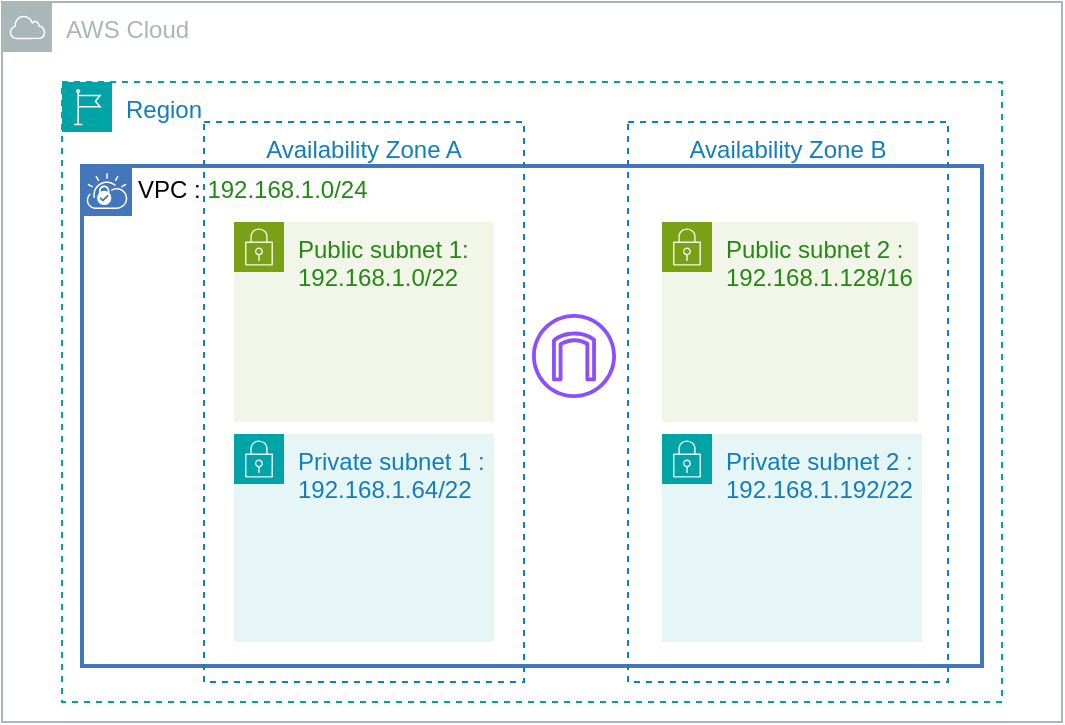<mxfile version="24.2.2" type="github">
  <diagram name="Page-1" id="bRULm2HhSNIIncVrvaSl">
    <mxGraphModel dx="631" dy="748" grid="1" gridSize="10" guides="1" tooltips="1" connect="1" arrows="1" fold="1" page="1" pageScale="1" pageWidth="827" pageHeight="1169" math="0" shadow="0">
      <root>
        <mxCell id="0" />
        <mxCell id="1" parent="0" />
        <mxCell id="HyRW067U_DmT28mFm7Wc-1" value="AWS Cloud" style="sketch=0;outlineConnect=0;gradientColor=none;html=1;whiteSpace=wrap;fontSize=12;fontStyle=0;shape=mxgraph.aws4.group;grIcon=mxgraph.aws4.group_aws_cloud;strokeColor=#AAB7B8;fillColor=none;verticalAlign=top;align=left;spacingLeft=30;fontColor=#AAB7B8;dashed=0;" parent="1" vertex="1">
          <mxGeometry x="130" y="80" width="530" height="360" as="geometry" />
        </mxCell>
        <mxCell id="HyRW067U_DmT28mFm7Wc-2" value="Region" style="points=[[0,0],[0.25,0],[0.5,0],[0.75,0],[1,0],[1,0.25],[1,0.5],[1,0.75],[1,1],[0.75,1],[0.5,1],[0.25,1],[0,1],[0,0.75],[0,0.5],[0,0.25]];outlineConnect=0;gradientColor=none;html=1;whiteSpace=wrap;fontSize=12;fontStyle=0;container=1;pointerEvents=0;collapsible=0;recursiveResize=0;shape=mxgraph.aws4.group;grIcon=mxgraph.aws4.group_region;strokeColor=#00A4A6;fillColor=none;verticalAlign=top;align=left;spacingLeft=30;fontColor=#147EBA;dashed=1;" parent="1" vertex="1">
          <mxGeometry x="160" y="120" width="470" height="310" as="geometry" />
        </mxCell>
        <mxCell id="HyRW067U_DmT28mFm7Wc-3" value="VPC :&amp;nbsp;&lt;span style=&quot;color: rgb(36, 136, 20);&quot;&gt;192.168.1.0/24&lt;/span&gt;" style="shape=mxgraph.ibm.box;prType=vpc;fontStyle=0;verticalAlign=top;align=left;spacingLeft=32;spacingTop=4;fillColor=none;rounded=0;whiteSpace=wrap;html=1;strokeColor=#4376BB;strokeWidth=2;dashed=0;container=1;spacing=-4;collapsible=0;expand=0;recursiveResize=0;" parent="HyRW067U_DmT28mFm7Wc-2" vertex="1">
          <mxGeometry x="10" y="42" width="450" height="250" as="geometry" />
        </mxCell>
        <mxCell id="vwch8mvd7_ARNedPxH75-3" value="" style="sketch=0;outlineConnect=0;fontColor=#232F3E;gradientColor=none;fillColor=#8C4FFF;strokeColor=none;dashed=0;verticalLabelPosition=bottom;verticalAlign=top;align=center;html=1;fontSize=12;fontStyle=0;aspect=fixed;pointerEvents=1;shape=mxgraph.aws4.internet_gateway;" vertex="1" parent="HyRW067U_DmT28mFm7Wc-3">
          <mxGeometry x="225" y="74" width="42" height="42" as="geometry" />
        </mxCell>
        <mxCell id="vwch8mvd7_ARNedPxH75-1" value="Availability Zone A" style="fillColor=none;strokeColor=#147EBA;dashed=1;verticalAlign=top;fontStyle=0;fontColor=#147EBA;whiteSpace=wrap;html=1;" vertex="1" parent="HyRW067U_DmT28mFm7Wc-2">
          <mxGeometry x="71" y="20" width="160" height="280" as="geometry" />
        </mxCell>
        <mxCell id="vwch8mvd7_ARNedPxH75-2" value="Availability Zone B" style="fillColor=none;strokeColor=#147EBA;dashed=1;verticalAlign=top;fontStyle=0;fontColor=#147EBA;whiteSpace=wrap;html=1;" vertex="1" parent="HyRW067U_DmT28mFm7Wc-2">
          <mxGeometry x="283" y="20" width="160" height="280" as="geometry" />
        </mxCell>
        <mxCell id="vwch8mvd7_ARNedPxH75-4" value="Public subnet 2 :&lt;div&gt;192.168.1.128/16&lt;br&gt;&lt;div&gt;&lt;br&gt;&lt;/div&gt;&lt;/div&gt;" style="points=[[0,0],[0.25,0],[0.5,0],[0.75,0],[1,0],[1,0.25],[1,0.5],[1,0.75],[1,1],[0.75,1],[0.5,1],[0.25,1],[0,1],[0,0.75],[0,0.5],[0,0.25]];outlineConnect=0;gradientColor=none;html=1;whiteSpace=wrap;fontSize=12;fontStyle=0;container=1;pointerEvents=0;collapsible=0;recursiveResize=0;shape=mxgraph.aws4.group;grIcon=mxgraph.aws4.group_security_group;grStroke=0;strokeColor=#7AA116;fillColor=#F2F6E8;verticalAlign=top;align=left;spacingLeft=30;fontColor=#248814;dashed=0;" vertex="1" parent="HyRW067U_DmT28mFm7Wc-2">
          <mxGeometry x="300" y="70" width="128" height="100" as="geometry" />
        </mxCell>
        <mxCell id="vwch8mvd7_ARNedPxH75-5" value="Public subnet 1:&lt;div&gt;192.168.1.0/22&lt;/div&gt;" style="points=[[0,0],[0.25,0],[0.5,0],[0.75,0],[1,0],[1,0.25],[1,0.5],[1,0.75],[1,1],[0.75,1],[0.5,1],[0.25,1],[0,1],[0,0.75],[0,0.5],[0,0.25]];outlineConnect=0;gradientColor=none;html=1;whiteSpace=wrap;fontSize=12;fontStyle=0;container=1;pointerEvents=0;collapsible=0;recursiveResize=0;shape=mxgraph.aws4.group;grIcon=mxgraph.aws4.group_security_group;grStroke=0;strokeColor=#7AA116;fillColor=#F2F6E8;verticalAlign=top;align=left;spacingLeft=30;fontColor=#248814;dashed=0;" vertex="1" parent="HyRW067U_DmT28mFm7Wc-2">
          <mxGeometry x="86" y="70" width="130" height="100" as="geometry" />
        </mxCell>
        <mxCell id="vwch8mvd7_ARNedPxH75-6" value="Private subnet 1 :&lt;div&gt;192.168.1.64/22&lt;/div&gt;" style="points=[[0,0],[0.25,0],[0.5,0],[0.75,0],[1,0],[1,0.25],[1,0.5],[1,0.75],[1,1],[0.75,1],[0.5,1],[0.25,1],[0,1],[0,0.75],[0,0.5],[0,0.25]];outlineConnect=0;gradientColor=none;html=1;whiteSpace=wrap;fontSize=12;fontStyle=0;container=1;pointerEvents=0;collapsible=0;recursiveResize=0;shape=mxgraph.aws4.group;grIcon=mxgraph.aws4.group_security_group;grStroke=0;strokeColor=#00A4A6;fillColor=#E6F6F7;verticalAlign=top;align=left;spacingLeft=30;fontColor=#147EBA;dashed=0;" vertex="1" parent="HyRW067U_DmT28mFm7Wc-2">
          <mxGeometry x="86" y="176" width="130" height="104" as="geometry" />
        </mxCell>
        <mxCell id="vwch8mvd7_ARNedPxH75-7" value="Private subnet 2 :&lt;div&gt;192.168.1.192/22&lt;/div&gt;" style="points=[[0,0],[0.25,0],[0.5,0],[0.75,0],[1,0],[1,0.25],[1,0.5],[1,0.75],[1,1],[0.75,1],[0.5,1],[0.25,1],[0,1],[0,0.75],[0,0.5],[0,0.25]];outlineConnect=0;gradientColor=none;html=1;whiteSpace=wrap;fontSize=12;fontStyle=0;container=1;pointerEvents=0;collapsible=0;recursiveResize=0;shape=mxgraph.aws4.group;grIcon=mxgraph.aws4.group_security_group;grStroke=0;strokeColor=#00A4A6;fillColor=#E6F6F7;verticalAlign=top;align=left;spacingLeft=30;fontColor=#147EBA;dashed=0;" vertex="1" parent="HyRW067U_DmT28mFm7Wc-2">
          <mxGeometry x="300" y="176" width="130" height="104" as="geometry" />
        </mxCell>
      </root>
    </mxGraphModel>
  </diagram>
</mxfile>
